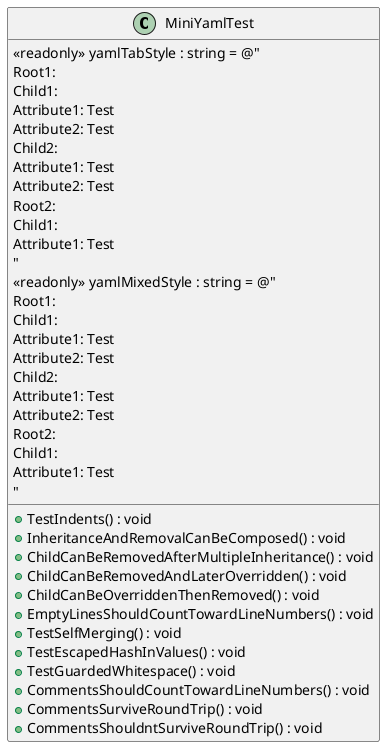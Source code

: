 @startuml
class MiniYamlTest {
    <<readonly>> yamlTabStyle : string = @"
Root1:
	Child1:
		Attribute1: Test
		Attribute2: Test
	Child2:
		Attribute1: Test
		Attribute2: Test
Root2:
	Child1:
		Attribute1: Test
"
    <<readonly>> yamlMixedStyle : string = @"
Root1:
    Child1:
        Attribute1: Test
        Attribute2: Test
	Child2:
		Attribute1: Test
	    Attribute2: Test
Root2:
    Child1:
		Attribute1: Test
"
    + TestIndents() : void
    + InheritanceAndRemovalCanBeComposed() : void
    + ChildCanBeRemovedAfterMultipleInheritance() : void
    + ChildCanBeRemovedAndLaterOverridden() : void
    + ChildCanBeOverriddenThenRemoved() : void
    + EmptyLinesShouldCountTowardLineNumbers() : void
    + TestSelfMerging() : void
    + TestEscapedHashInValues() : void
    + TestGuardedWhitespace() : void
    + CommentsShouldCountTowardLineNumbers() : void
    + CommentsSurviveRoundTrip() : void
    + CommentsShouldntSurviveRoundTrip() : void
}
@enduml

